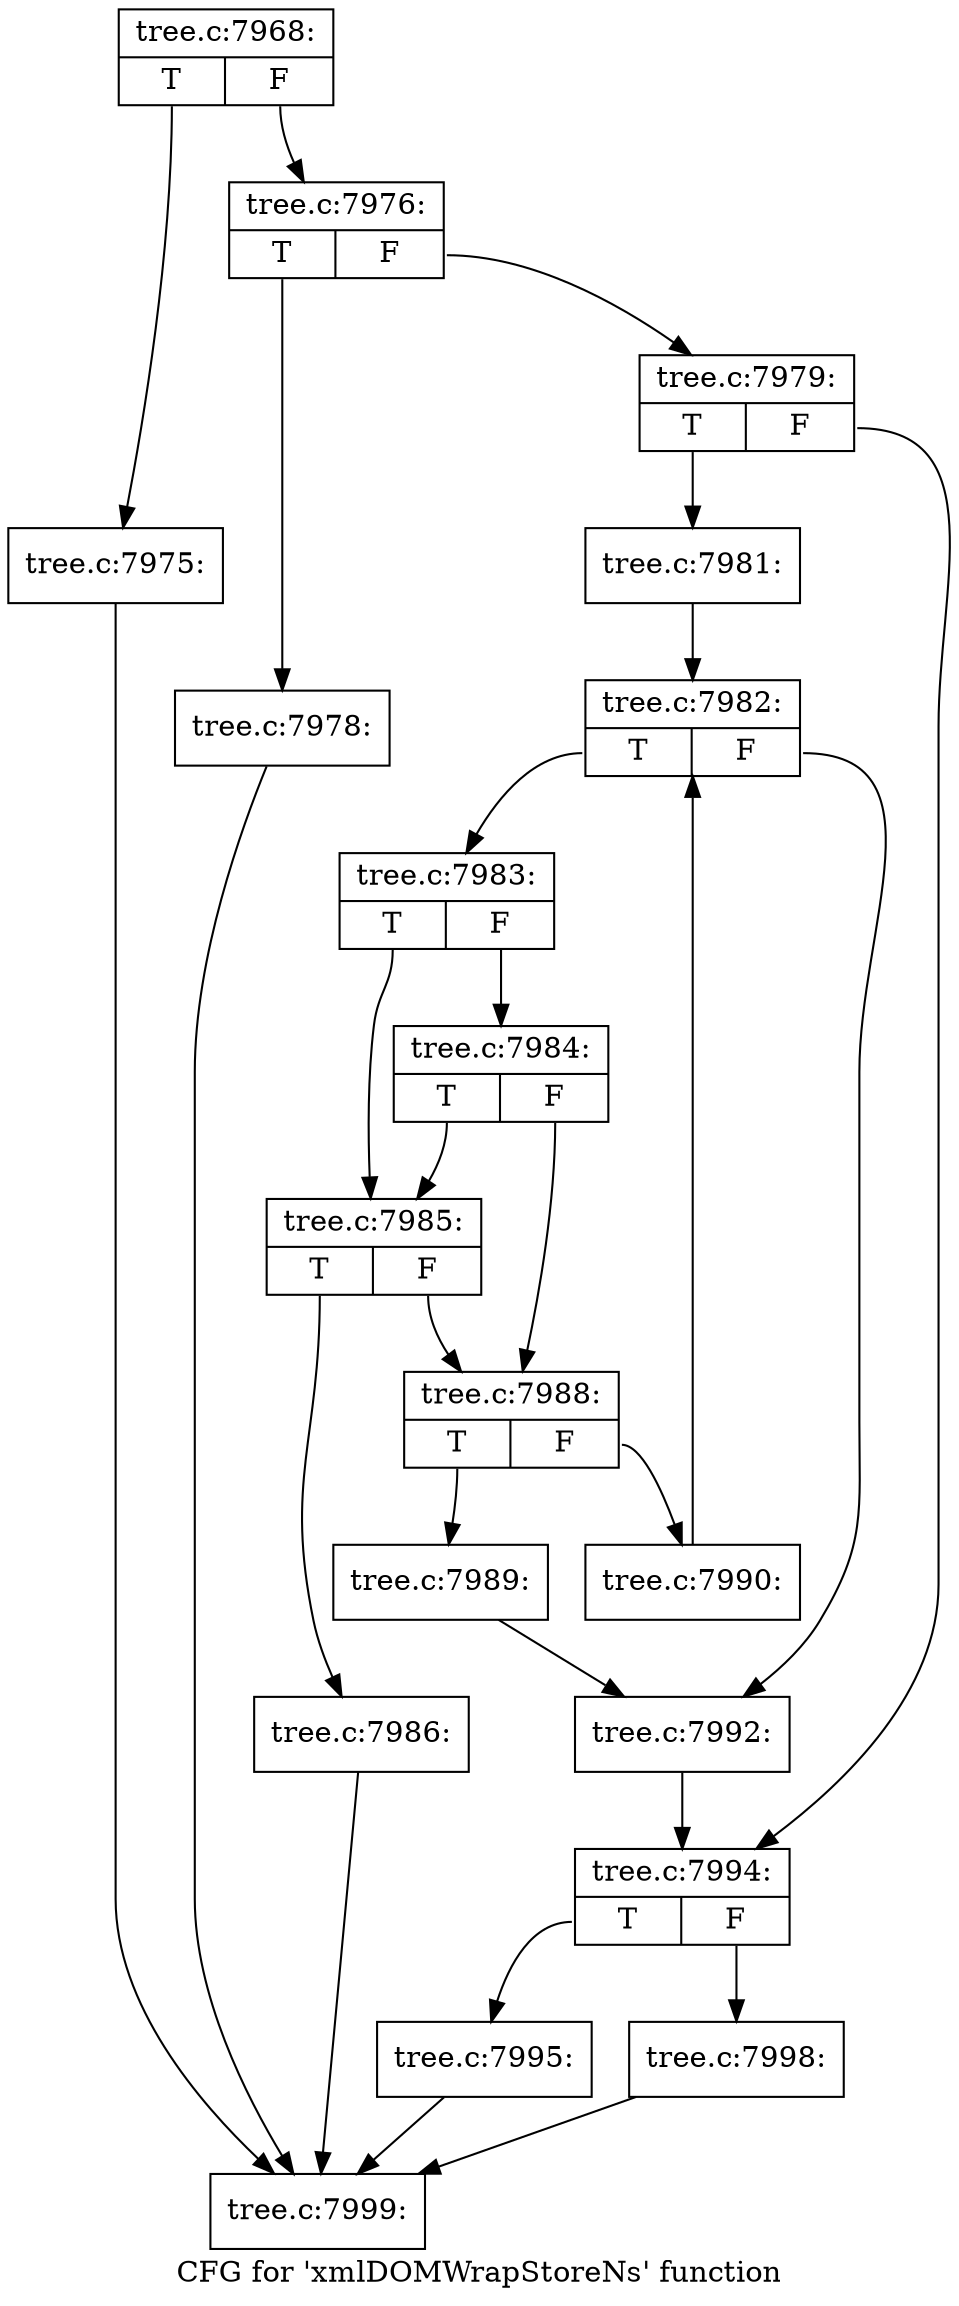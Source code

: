 digraph "CFG for 'xmlDOMWrapStoreNs' function" {
	label="CFG for 'xmlDOMWrapStoreNs' function";

	Node0x55ad0bfb5b10 [shape=record,label="{tree.c:7968:|{<s0>T|<s1>F}}"];
	Node0x55ad0bfb5b10:s0 -> Node0x55ad0bfb6ab0;
	Node0x55ad0bfb5b10:s1 -> Node0x55ad0bfb6b00;
	Node0x55ad0bfb6ab0 [shape=record,label="{tree.c:7975:}"];
	Node0x55ad0bfb6ab0 -> Node0x55ad0bfb5b60;
	Node0x55ad0bfb6b00 [shape=record,label="{tree.c:7976:|{<s0>T|<s1>F}}"];
	Node0x55ad0bfb6b00:s0 -> Node0x55ad0bfb7190;
	Node0x55ad0bfb6b00:s1 -> Node0x55ad0bfb71e0;
	Node0x55ad0bfb7190 [shape=record,label="{tree.c:7978:}"];
	Node0x55ad0bfb7190 -> Node0x55ad0bfb5b60;
	Node0x55ad0bfb71e0 [shape=record,label="{tree.c:7979:|{<s0>T|<s1>F}}"];
	Node0x55ad0bfb71e0:s0 -> Node0x55ad0bfb7640;
	Node0x55ad0bfb71e0:s1 -> Node0x55ad0bfb7690;
	Node0x55ad0bfb7640 [shape=record,label="{tree.c:7981:}"];
	Node0x55ad0bfb7640 -> Node0x55ad0bfb7c10;
	Node0x55ad0bfb7c10 [shape=record,label="{tree.c:7982:|{<s0>T|<s1>F}}"];
	Node0x55ad0bfb7c10:s0 -> Node0x55ad0bfb8010;
	Node0x55ad0bfb7c10:s1 -> Node0x55ad0bfb7e30;
	Node0x55ad0bfb8010 [shape=record,label="{tree.c:7983:|{<s0>T|<s1>F}}"];
	Node0x55ad0bfb8010:s0 -> Node0x55ad0bfb8260;
	Node0x55ad0bfb8010:s1 -> Node0x55ad0bfb82e0;
	Node0x55ad0bfb82e0 [shape=record,label="{tree.c:7984:|{<s0>T|<s1>F}}"];
	Node0x55ad0bfb82e0:s0 -> Node0x55ad0bfb8260;
	Node0x55ad0bfb82e0:s1 -> Node0x55ad0bfb8210;
	Node0x55ad0bfb8260 [shape=record,label="{tree.c:7985:|{<s0>T|<s1>F}}"];
	Node0x55ad0bfb8260:s0 -> Node0x55ad0bfb81c0;
	Node0x55ad0bfb8260:s1 -> Node0x55ad0bfb8210;
	Node0x55ad0bfb81c0 [shape=record,label="{tree.c:7986:}"];
	Node0x55ad0bfb81c0 -> Node0x55ad0bfb5b60;
	Node0x55ad0bfb8210 [shape=record,label="{tree.c:7988:|{<s0>T|<s1>F}}"];
	Node0x55ad0bfb8210:s0 -> Node0x55ad0bfb90d0;
	Node0x55ad0bfb8210:s1 -> Node0x55ad0bfb9120;
	Node0x55ad0bfb90d0 [shape=record,label="{tree.c:7989:}"];
	Node0x55ad0bfb90d0 -> Node0x55ad0bfb7e30;
	Node0x55ad0bfb9120 [shape=record,label="{tree.c:7990:}"];
	Node0x55ad0bfb9120 -> Node0x55ad0bfb7c10;
	Node0x55ad0bfb7e30 [shape=record,label="{tree.c:7992:}"];
	Node0x55ad0bfb7e30 -> Node0x55ad0bfb7690;
	Node0x55ad0bfb7690 [shape=record,label="{tree.c:7994:|{<s0>T|<s1>F}}"];
	Node0x55ad0bfb7690:s0 -> Node0x55ad0bfb9a20;
	Node0x55ad0bfb7690:s1 -> Node0x55ad0bfb9a70;
	Node0x55ad0bfb9a20 [shape=record,label="{tree.c:7995:}"];
	Node0x55ad0bfb9a20 -> Node0x55ad0bfb5b60;
	Node0x55ad0bfb9a70 [shape=record,label="{tree.c:7998:}"];
	Node0x55ad0bfb9a70 -> Node0x55ad0bfb5b60;
	Node0x55ad0bfb5b60 [shape=record,label="{tree.c:7999:}"];
}
